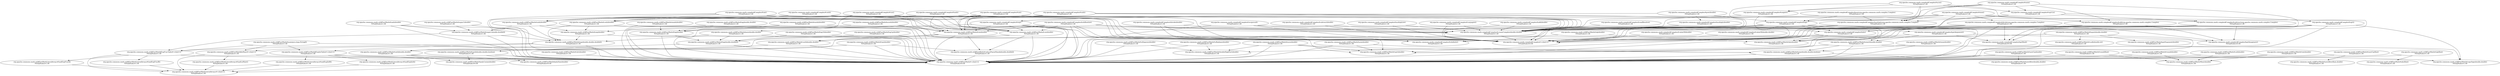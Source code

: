 digraph G {
  "org.apache.commons.math.complex$Complex#tan()" [label="org.apache.commons.math.complex$Complex#tan()\nP(Fail|Node)=1.00"];
  "org.apache.commons.math.util$FastMath#sin(double)" [label="org.apache.commons.math.util$FastMath#sin(double)\nP(Fail|Node)=1.00"];
  "org.apache.commons.math.util$FastMath#<clinit>()" [label="org.apache.commons.math.util$FastMath#<clinit>()\nP(Fail|Node)=0.00"];
  "org.apache.commons.math.util$FastMath#cosh(double)" [label="org.apache.commons.math.util$FastMath#cosh(double)\nP(Fail|Node)=1.00"];
  "org.apache.commons.math.complex$Complex#<clinit>()" [label="org.apache.commons.math.complex$Complex#<clinit>()\nP(Fail|Node)=0.00"];
  "org.apache.commons.math.util$FastMath#cos(double)" [label="org.apache.commons.math.util$FastMath#cos(double)\nP(Fail|Node)=1.00"];
  "org.apache.commons.math.complex$Complex#createComplex(double,double)" [label="org.apache.commons.math.complex$Complex#createComplex(double,double)\nP(Fail|Node)=1.00"];
  "org.apache.commons.math.util$FastMath#sinh(double)" [label="org.apache.commons.math.util$FastMath#sinh(double)\nP(Fail|Node)=1.00"];
  "org.apache.commons.math.util$FastMath#reducePayneHanek(double,double[])" [label="org.apache.commons.math.util$FastMath#reducePayneHanek(double,double[])\nP(Fail|Node)=1.00"];
  "org.apache.commons.math.util$FastMath#sinQ(double,double)" [label="org.apache.commons.math.util$FastMath#sinQ(double,double)\nP(Fail|Node)=1.00"];
  "org.apache.commons.math.util$FastMath#cosQ(double,double)" [label="org.apache.commons.math.util$FastMath#cosQ(double,double)\nP(Fail|Node)=1.00"];
  "org.apache.commons.math.util$FastMath#nextUp(double)" [label="org.apache.commons.math.util$FastMath#nextUp(double)\nP(Fail|Node)=1.00"];
  "org.apache.commons.math.util$FastMath#nextAfter(double,double)" [label="org.apache.commons.math.util$FastMath#nextAfter(double,double)\nP(Fail|Node)=1.00"];
  "org.apache.commons.math.util$FastMath#toRadians(double)" [label="org.apache.commons.math.util$FastMath#toRadians(double)\nP(Fail|Node)=1.00"];
  "org.apache.commons.math.util$FastMath#doubleHighPart(double)" [label="org.apache.commons.math.util$FastMath#doubleHighPart(double)\nP(Fail|Node)=1.00"];
  "org.apache.commons.math.complex$Complex#divide(org.apache.commons.math.complex.Complex)" [label="org.apache.commons.math.complex$Complex#divide(org.apache.commons.math.complex.Complex)\nP(Fail|Node)=1.00"];
  "org.apache.commons.math.complex$Complex#getImaginary()" [label="org.apache.commons.math.complex$Complex#getImaginary()\nP(Fail|Node)=0.00"];
  "org.apache.commons.math.complex$Complex#isInfinite()" [label="org.apache.commons.math.complex$Complex#isInfinite()\nP(Fail|Node)=1.00"];
  "org.apache.commons.math.complex$Complex#getReal()" [label="org.apache.commons.math.complex$Complex#getReal()\nP(Fail|Node)=0.00"];
  "org.apache.commons.math.util$FastMath#abs(double)" [label="org.apache.commons.math.util$FastMath#abs(double)\nP(Fail|Node)=1.00"];
  "org.apache.commons.math.complex$Complex#multiply(double)" [label="org.apache.commons.math.complex$Complex#multiply(double)\nP(Fail|Node)=1.00"];
  "org.apache.commons.math.util$FastMath#log(double,double[])" [label="org.apache.commons.math.util$FastMath#log(double,double[])\nP(Fail|Node)=1.00"];
  "org.apache.commons.math.util$FastMath$lnMant#<clinit>()" [label="org.apache.commons.math.util$FastMath$lnMant#<clinit>()\nP(Fail|Node)=1.00"];
  "org.apache.commons.math.complex$Complex#readResolve()" [label="org.apache.commons.math.complex$Complex#readResolve()\nP(Fail|Node)=1.00"];
  "org.apache.commons.math.util$FastMath#asinh(double)" [label="org.apache.commons.math.util$FastMath#asinh(double)\nP(Fail|Node)=1.00"];
  "org.apache.commons.math.util$FastMath#log(double)" [label="org.apache.commons.math.util$FastMath#log(double)\nP(Fail|Node)=1.00"];
  "org.apache.commons.math.util$FastMath#sqrt(double)" [label="org.apache.commons.math.util$FastMath#sqrt(double)\nP(Fail|Node)=1.00"];
  "org.apache.commons.math.complex$Complex#nthRoot(int)" [label="org.apache.commons.math.complex$Complex#nthRoot(int)\nP(Fail|Node)=1.00"];
  "org.apache.commons.math.util$FastMath#pow(double,double)" [label="org.apache.commons.math.util$FastMath#pow(double,double)\nP(Fail|Node)=1.00"];
  "org.apache.commons.math.complex$Complex#getArgument()" [label="org.apache.commons.math.complex$Complex#getArgument()\nP(Fail|Node)=1.00"];
  "org.apache.commons.math.complex$Complex#abs()" [label="org.apache.commons.math.complex$Complex#abs()\nP(Fail|Node)=1.00"];
  "org.apache.commons.math.util$FastMathLiteralArrays#<clinit>()" [label="org.apache.commons.math.util$FastMathLiteralArrays#<clinit>()\nP(Fail|Node)=1.00"];
  "org.apache.commons.math.util$FastMathLiteralArrays#loadLnMant()" [label="org.apache.commons.math.util$FastMathLiteralArrays#loadLnMant()\nP(Fail|Node)=1.00"];
  "org.apache.commons.math.util$FastMath#tan(double)" [label="org.apache.commons.math.util$FastMath#tan(double)\nP(Fail|Node)=1.00"];
  "org.apache.commons.math.util$FastMath#tanQ(double,double,boolean)" [label="org.apache.commons.math.util$FastMath#tanQ(double,double,boolean)\nP(Fail|Node)=1.00"];
  "org.apache.commons.math.complex$Complex#sin()" [label="org.apache.commons.math.complex$Complex#sin()\nP(Fail|Node)=1.00"];
  "org.apache.commons.math.util$FastMath#exp(double,double,double[])" [label="org.apache.commons.math.util$FastMath#exp(double,double,double[])\nP(Fail|Node)=1.00"];
  "org.apache.commons.math.util$FastMath#expm1(double,double[])" [label="org.apache.commons.math.util$FastMath#expm1(double,double[])\nP(Fail|Node)=1.00"];
  "org.apache.commons.math.util$FastMath#exp(double)" [label="org.apache.commons.math.util$FastMath#exp(double)\nP(Fail|Node)=1.00"];
  "org.apache.commons.math.complex$Complex#acos()" [label="org.apache.commons.math.complex$Complex#acos()\nP(Fail|Node)=1.00"];
  "org.apache.commons.math.complex$Complex#log()" [label="org.apache.commons.math.complex$Complex#log()\nP(Fail|Node)=1.00"];
  "org.apache.commons.math.complex$Complex#sqrt1z()" [label="org.apache.commons.math.complex$Complex#sqrt1z()\nP(Fail|Node)=1.00"];
  "org.apache.commons.math.complex$Complex#negate()" [label="org.apache.commons.math.complex$Complex#negate()\nP(Fail|Node)=1.00"];
  "org.apache.commons.math.complex$Complex#multiply(org.apache.commons.math.complex.Complex)" [label="org.apache.commons.math.complex$Complex#multiply(org.apache.commons.math.complex.Complex)\nP(Fail|Node)=1.00"];
  "org.apache.commons.math.complex$Complex#add(org.apache.commons.math.complex.Complex)" [label="org.apache.commons.math.complex$Complex#add(org.apache.commons.math.complex.Complex)\nP(Fail|Node)=1.00"];
  "org.apache.commons.math.util$FastMath#atan2(double,double)" [label="org.apache.commons.math.util$FastMath#atan2(double,double)\nP(Fail|Node)=1.00"];
  "org.apache.commons.math.util$FastMath$ExpFracTable#<clinit>()" [label="org.apache.commons.math.util$FastMath$ExpFracTable#<clinit>()\nP(Fail|Node)=1.00"];
  "org.apache.commons.math.util$FastMathLiteralArrays#loadExpFracB()" [label="org.apache.commons.math.util$FastMathLiteralArrays#loadExpFracB()\nP(Fail|Node)=1.00"];
  "org.apache.commons.math.util$FastMathLiteralArrays#loadExpFracA()" [label="org.apache.commons.math.util$FastMathLiteralArrays#loadExpFracA()\nP(Fail|Node)=1.00"];
  "org.apache.commons.math.complex$Complex#cos()" [label="org.apache.commons.math.complex$Complex#cos()\nP(Fail|Node)=1.00"];
  "org.apache.commons.math.util$FastMath#atan(double,double,boolean)" [label="org.apache.commons.math.util$FastMath#atan(double,double,boolean)\nP(Fail|Node)=1.00"];
  "org.apache.commons.math.util$FastMath#copySign(double,double)" [label="org.apache.commons.math.util$FastMath#copySign(double,double)\nP(Fail|Node)=1.00"];
  "org.apache.commons.math.complex$Complex#atan()" [label="org.apache.commons.math.complex$Complex#atan()\nP(Fail|Node)=1.00"];
  "org.apache.commons.math.complex$Complex#subtract(org.apache.commons.math.complex.Complex)" [label="org.apache.commons.math.complex$Complex#subtract(org.apache.commons.math.complex.Complex)\nP(Fail|Node)=1.00"];
  "org.apache.commons.math.util$FastMath#log10(double)" [label="org.apache.commons.math.util$FastMath#log10(double)\nP(Fail|Node)=1.00"];
  "org.apache.commons.math.util$FastMath#toDegrees(double)" [label="org.apache.commons.math.util$FastMath#toDegrees(double)\nP(Fail|Node)=1.00"];
  "org.apache.commons.math.util$FastMath#tanh(double)" [label="org.apache.commons.math.util$FastMath#tanh(double)\nP(Fail|Node)=1.00"];
  "org.apache.commons.math.complex$Complex#pow(org.apache.commons.math.complex.Complex)" [label="org.apache.commons.math.complex$Complex#pow(org.apache.commons.math.complex.Complex)\nP(Fail|Node)=1.00"];
  "org.apache.commons.math.complex$Complex#exp()" [label="org.apache.commons.math.complex$Complex#exp()\nP(Fail|Node)=1.00"];
  "org.apache.commons.math.util$FastMath$ExpIntTable#<clinit>()" [label="org.apache.commons.math.util$FastMath$ExpIntTable#<clinit>()\nP(Fail|Node)=1.00"];
  "org.apache.commons.math.util$FastMathLiteralArrays#loadExpIntB()" [label="org.apache.commons.math.util$FastMathLiteralArrays#loadExpIntB()\nP(Fail|Node)=1.00"];
  "org.apache.commons.math.util$FastMathLiteralArrays#loadExpIntA()" [label="org.apache.commons.math.util$FastMathLiteralArrays#loadExpIntA()\nP(Fail|Node)=1.00"];
  "org.apache.commons.math.util$FastMath#asin(double)" [label="org.apache.commons.math.util$FastMath#asin(double)\nP(Fail|Node)=1.00"];
  "org.apache.commons.math.complex$Complex#tanh()" [label="org.apache.commons.math.complex$Complex#tanh()\nP(Fail|Node)=1.00"];
  "org.apache.commons.math.util$FastMath#expm1(double)" [label="org.apache.commons.math.util$FastMath#expm1(double)\nP(Fail|Node)=1.00"];
  "org.apache.commons.math.complex$Complex#sinh()" [label="org.apache.commons.math.complex$Complex#sinh()\nP(Fail|Node)=1.00"];
  "org.apache.commons.math.complex$Complex#sqrt()" [label="org.apache.commons.math.complex$Complex#sqrt()\nP(Fail|Node)=1.00"];
  "org.apache.commons.math.util$FastMath#ceil(double)" [label="org.apache.commons.math.util$FastMath#ceil(double)\nP(Fail|Node)=1.00"];
  "org.apache.commons.math.util$FastMath#floor(double)" [label="org.apache.commons.math.util$FastMath#floor(double)\nP(Fail|Node)=1.00"];
  "org.apache.commons.math.util$FastMath#main(java.lang.String[])" [label="org.apache.commons.math.util$FastMath#main(java.lang.String[])\nP(Fail|Node)=1.00"];
  "org.apache.commons.math.util$FastMath#polyCosine(double)" [label="org.apache.commons.math.util$FastMath#polyCosine(double)\nP(Fail|Node)=0.00"];
  "org.apache.commons.math.util$FastMath#polySine(double)" [label="org.apache.commons.math.util$FastMath#polySine(double)\nP(Fail|Node)=0.00"];
  "org.apache.commons.math.util$FastMath#nextUp(float)" [label="org.apache.commons.math.util$FastMath#nextUp(float)\nP(Fail|Node)=1.00"];
  "org.apache.commons.math.util$FastMath#nextAfter(float,double)" [label="org.apache.commons.math.util$FastMath#nextAfter(float,double)\nP(Fail|Node)=1.00"];
  "org.apache.commons.math.complex$Complex#cosh()" [label="org.apache.commons.math.complex$Complex#cosh()\nP(Fail|Node)=1.00"];
  "org.apache.commons.math.complex$Complex#divide(double)" [label="org.apache.commons.math.complex$Complex#divide(double)\nP(Fail|Node)=1.00"];
  "org.apache.commons.math.complex$Complex#reciprocal()" [label="org.apache.commons.math.complex$Complex#reciprocal()\nP(Fail|Node)=1.00"];
  "org.apache.commons.math.complex$Complex#asin()" [label="org.apache.commons.math.complex$Complex#asin()\nP(Fail|Node)=1.00"];
  "org.apache.commons.math.util$FastMath#cbrt(double)" [label="org.apache.commons.math.util$FastMath#cbrt(double)\nP(Fail|Node)=1.00"];
  "org.apache.commons.math.util$FastMath#acos(double)" [label="org.apache.commons.math.util$FastMath#acos(double)\nP(Fail|Node)=1.00"];
  "org.apache.commons.math.complex$Complex#subtract(double)" [label="org.apache.commons.math.complex$Complex#subtract(double)\nP(Fail|Node)=1.00"];
  "org.apache.commons.math.complex$Complex#multiply(int)" [label="org.apache.commons.math.complex$Complex#multiply(int)\nP(Fail|Node)=1.00"];
  "org.apache.commons.math.util$FastMath#acosh(double)" [label="org.apache.commons.math.util$FastMath#acosh(double)\nP(Fail|Node)=1.00"];
  "org.apache.commons.math.util$FastMath#hypot(double,double)" [label="org.apache.commons.math.util$FastMath#hypot(double,double)\nP(Fail|Node)=1.00"];
  "org.apache.commons.math.util$FastMath#scalb(double,int)" [label="org.apache.commons.math.util$FastMath#scalb(double,int)\nP(Fail|Node)=1.00"];
  "org.apache.commons.math.util$FastMath#getExponent(double)" [label="org.apache.commons.math.util$FastMath#getExponent(double)\nP(Fail|Node)=1.00"];
  "org.apache.commons.math.complex$Complex#valueOf(double)" [label="org.apache.commons.math.complex$Complex#valueOf(double)\nP(Fail|Node)=1.00"];
  "org.apache.commons.math.util$FastMath#ulp(float)" [label="org.apache.commons.math.util$FastMath#ulp(float)\nP(Fail|Node)=1.00"];
  "org.apache.commons.math.util$FastMath#abs(float)" [label="org.apache.commons.math.util$FastMath#abs(float)\nP(Fail|Node)=1.00"];
  "org.apache.commons.math.util$FastMath#atanh(double)" [label="org.apache.commons.math.util$FastMath#atanh(double)\nP(Fail|Node)=1.00"];
  "org.apache.commons.math.util$FastMath#round(float)" [label="org.apache.commons.math.util$FastMath#round(float)\nP(Fail|Node)=1.00"];
  "org.apache.commons.math.util$FastMath#log1p(double)" [label="org.apache.commons.math.util$FastMath#log1p(double)\nP(Fail|Node)=1.00"];
  "org.apache.commons.math.util$FastMath#atan(double)" [label="org.apache.commons.math.util$FastMath#atan(double)\nP(Fail|Node)=1.00"];
  "org.apache.commons.math.complex$Complex#pow(double)" [label="org.apache.commons.math.complex$Complex#pow(double)\nP(Fail|Node)=1.00"];
  "org.apache.commons.math.util$FastMath#rint(double)" [label="org.apache.commons.math.util$FastMath#rint(double)\nP(Fail|Node)=1.00"];
  "org.apache.commons.math.util$FastMath#ulp(double)" [label="org.apache.commons.math.util$FastMath#ulp(double)\nP(Fail|Node)=1.00"];
  "org.apache.commons.math.complex$Complex#conjugate()" [label="org.apache.commons.math.complex$Complex#conjugate()\nP(Fail|Node)=1.00"];
  "org.apache.commons.math.util$FastMath#log(double,double)" [label="org.apache.commons.math.util$FastMath#log(double,double)\nP(Fail|Node)=1.00"];
  "org.apache.commons.math.complex$Complex#add(double)" [label="org.apache.commons.math.complex$Complex#add(double)\nP(Fail|Node)=1.00"];
  "org.apache.commons.math.util$FastMath#round(double)" [label="org.apache.commons.math.util$FastMath#round(double)\nP(Fail|Node)=1.00"];
  "org.apache.commons.math.complex$Complex#valueOf(double,double)" [label="org.apache.commons.math.complex$Complex#valueOf(double,double)\nP(Fail|Node)=1.00"];
  "org.apache.commons.math.complex$Complex#tan()" -> "org.apache.commons.math.util$FastMath#sin(double)";
  "org.apache.commons.math.complex$Complex#tan()" -> "org.apache.commons.math.util$FastMath#<clinit>()";
  "org.apache.commons.math.complex$Complex#tan()" -> "org.apache.commons.math.util$FastMath#cosh(double)";
  "org.apache.commons.math.complex$Complex#tan()" -> "org.apache.commons.math.complex$Complex#<clinit>()";
  "org.apache.commons.math.complex$Complex#tan()" -> "org.apache.commons.math.util$FastMath#cos(double)";
  "org.apache.commons.math.complex$Complex#tan()" -> "org.apache.commons.math.complex$Complex#createComplex(double,double)";
  "org.apache.commons.math.complex$Complex#tan()" -> "org.apache.commons.math.util$FastMath#sinh(double)";
  "org.apache.commons.math.util$FastMath#sin(double)" -> "org.apache.commons.math.util$FastMath#reducePayneHanek(double,double[])";
  "org.apache.commons.math.util$FastMath#sin(double)" -> "org.apache.commons.math.util$FastMath#<clinit>()";
  "org.apache.commons.math.util$FastMath#sin(double)" -> "org.apache.commons.math.util$FastMath#sinQ(double,double)";
  "org.apache.commons.math.util$FastMath#sin(double)" -> "org.apache.commons.math.util$FastMath#cosQ(double,double)";
  "org.apache.commons.math.util$FastMath#cosh(double)" -> "org.apache.commons.math.util$FastMath#exp(double)";
  "org.apache.commons.math.util$FastMath#cosh(double)" -> "org.apache.commons.math.util$FastMath#<clinit>()";
  "org.apache.commons.math.util$FastMath#cosh(double)" -> "org.apache.commons.math.util$FastMath#exp(double,double,double[])";
  "org.apache.commons.math.util$FastMath#cos(double)" -> "org.apache.commons.math.util$FastMath#reducePayneHanek(double,double[])";
  "org.apache.commons.math.util$FastMath#cos(double)" -> "org.apache.commons.math.util$FastMath#<clinit>()";
  "org.apache.commons.math.util$FastMath#cos(double)" -> "org.apache.commons.math.util$FastMath#cosQ(double,double)";
  "org.apache.commons.math.util$FastMath#cos(double)" -> "org.apache.commons.math.util$FastMath#sinQ(double,double)";
  "org.apache.commons.math.complex$Complex#createComplex(double,double)" -> "org.apache.commons.math.complex$Complex#<clinit>()";
  "org.apache.commons.math.util$FastMath#sinh(double)" -> "org.apache.commons.math.util$FastMath#exp(double,double,double[])";
  "org.apache.commons.math.util$FastMath#sinh(double)" -> "org.apache.commons.math.util$FastMath#expm1(double,double[])";
  "org.apache.commons.math.util$FastMath#sinh(double)" -> "org.apache.commons.math.util$FastMath#exp(double)";
  "org.apache.commons.math.util$FastMath#sinh(double)" -> "org.apache.commons.math.util$FastMath#<clinit>()";
  "org.apache.commons.math.util$FastMath#reducePayneHanek(double,double[])" -> "org.apache.commons.math.util$FastMath#<clinit>()";
  "org.apache.commons.math.util$FastMath#sinQ(double,double)" -> "org.apache.commons.math.util$FastMath#<clinit>()";
  "org.apache.commons.math.util$FastMath#sinQ(double,double)" -> "org.apache.commons.math.util$FastMath#polyCosine(double)";
  "org.apache.commons.math.util$FastMath#sinQ(double,double)" -> "org.apache.commons.math.util$FastMath#polySine(double)";
  "org.apache.commons.math.util$FastMath#cosQ(double,double)" -> "org.apache.commons.math.util$FastMath#<clinit>()";
  "org.apache.commons.math.util$FastMath#cosQ(double,double)" -> "org.apache.commons.math.util$FastMath#sinQ(double,double)";
  "org.apache.commons.math.util$FastMath#nextUp(double)" -> "org.apache.commons.math.util$FastMath#<clinit>()";
  "org.apache.commons.math.util$FastMath#nextUp(double)" -> "org.apache.commons.math.util$FastMath#nextAfter(double,double)";
  "org.apache.commons.math.util$FastMath#toRadians(double)" -> "org.apache.commons.math.util$FastMath#<clinit>()";
  "org.apache.commons.math.util$FastMath#toRadians(double)" -> "org.apache.commons.math.util$FastMath#doubleHighPart(double)";
  "org.apache.commons.math.complex$Complex#divide(org.apache.commons.math.complex.Complex)" -> "org.apache.commons.math.complex$Complex#getImaginary()";
  "org.apache.commons.math.complex$Complex#divide(org.apache.commons.math.complex.Complex)" -> "org.apache.commons.math.complex$Complex#<clinit>()";
  "org.apache.commons.math.complex$Complex#divide(org.apache.commons.math.complex.Complex)" -> "org.apache.commons.math.complex$Complex#isInfinite()";
  "org.apache.commons.math.complex$Complex#divide(org.apache.commons.math.complex.Complex)" -> "org.apache.commons.math.complex$Complex#createComplex(double,double)";
  "org.apache.commons.math.complex$Complex#divide(org.apache.commons.math.complex.Complex)" -> "org.apache.commons.math.complex$Complex#getReal()";
  "org.apache.commons.math.complex$Complex#divide(org.apache.commons.math.complex.Complex)" -> "org.apache.commons.math.util$FastMath#abs(double)";
  "org.apache.commons.math.complex$Complex#divide(org.apache.commons.math.complex.Complex)" -> "org.apache.commons.math.util$FastMath#<clinit>()";
  "org.apache.commons.math.complex$Complex#multiply(double)" -> "org.apache.commons.math.complex$Complex#createComplex(double,double)";
  "org.apache.commons.math.complex$Complex#multiply(double)" -> "org.apache.commons.math.complex$Complex#<clinit>()";
  "org.apache.commons.math.util$FastMath#log(double,double[])" -> "org.apache.commons.math.util$FastMath#<clinit>()";
  "org.apache.commons.math.util$FastMath#log(double,double[])" -> "org.apache.commons.math.util$FastMath$lnMant#<clinit>()";
  "org.apache.commons.math.util$FastMath$lnMant#<clinit>()" -> "org.apache.commons.math.util$FastMathLiteralArrays#<clinit>()";
  "org.apache.commons.math.util$FastMath$lnMant#<clinit>()" -> "org.apache.commons.math.util$FastMathLiteralArrays#loadLnMant()";
  "org.apache.commons.math.util$FastMath$lnMant#<clinit>()" -> "org.apache.commons.math.util$FastMath#<clinit>()";
  "org.apache.commons.math.complex$Complex#readResolve()" -> "org.apache.commons.math.complex$Complex#createComplex(double,double)";
  "org.apache.commons.math.util$FastMath#asinh(double)" -> "org.apache.commons.math.util$FastMath#log(double)";
  "org.apache.commons.math.util$FastMath#asinh(double)" -> "org.apache.commons.math.util$FastMath#sqrt(double)";
  "org.apache.commons.math.util$FastMath#asinh(double)" -> "org.apache.commons.math.util$FastMath#<clinit>()";
  "org.apache.commons.math.util$FastMath#log(double)" -> "org.apache.commons.math.util$FastMath#log(double,double[])";
  "org.apache.commons.math.util$FastMath#log(double)" -> "org.apache.commons.math.util$FastMath#<clinit>()";
  "org.apache.commons.math.complex$Complex#nthRoot(int)" -> "org.apache.commons.math.util$FastMath#cos(double)";
  "org.apache.commons.math.complex$Complex#nthRoot(int)" -> "org.apache.commons.math.complex$Complex#createComplex(double,double)";
  "org.apache.commons.math.complex$Complex#nthRoot(int)" -> "org.apache.commons.math.util$FastMath#<clinit>()";
  "org.apache.commons.math.complex$Complex#nthRoot(int)" -> "org.apache.commons.math.util$FastMath#pow(double,double)";
  "org.apache.commons.math.complex$Complex#nthRoot(int)" -> "org.apache.commons.math.complex$Complex#isInfinite()";
  "org.apache.commons.math.complex$Complex#nthRoot(int)" -> "org.apache.commons.math.complex$Complex#getArgument()";
  "org.apache.commons.math.complex$Complex#nthRoot(int)" -> "org.apache.commons.math.util$FastMath#sin(double)";
  "org.apache.commons.math.complex$Complex#nthRoot(int)" -> "org.apache.commons.math.complex$Complex#abs()";
  "org.apache.commons.math.complex$Complex#nthRoot(int)" -> "org.apache.commons.math.complex$Complex#<clinit>()";
  "org.apache.commons.math.util$FastMath#pow(double,double)" -> "org.apache.commons.math.util$FastMath#log(double,double[])";
  "org.apache.commons.math.util$FastMath#pow(double,double)" -> "org.apache.commons.math.util$FastMath#<clinit>()";
  "org.apache.commons.math.util$FastMath#pow(double,double)" -> "org.apache.commons.math.util$FastMath#exp(double,double,double[])";
  "org.apache.commons.math.complex$Complex#getArgument()" -> "org.apache.commons.math.util$FastMath#atan2(double,double)";
  "org.apache.commons.math.complex$Complex#getArgument()" -> "org.apache.commons.math.complex$Complex#getReal()";
  "org.apache.commons.math.complex$Complex#getArgument()" -> "org.apache.commons.math.complex$Complex#getImaginary()";
  "org.apache.commons.math.complex$Complex#getArgument()" -> "org.apache.commons.math.util$FastMath#<clinit>()";
  "org.apache.commons.math.complex$Complex#abs()" -> "org.apache.commons.math.complex$Complex#isInfinite()";
  "org.apache.commons.math.complex$Complex#abs()" -> "org.apache.commons.math.util$FastMath#abs(double)";
  "org.apache.commons.math.complex$Complex#abs()" -> "org.apache.commons.math.util$FastMath#sqrt(double)";
  "org.apache.commons.math.complex$Complex#abs()" -> "org.apache.commons.math.util$FastMath#<clinit>()";
  "org.apache.commons.math.util$FastMathLiteralArrays#loadLnMant()" -> "org.apache.commons.math.util$FastMathLiteralArrays#<clinit>()";
  "org.apache.commons.math.util$FastMath#tan(double)" -> "org.apache.commons.math.util$FastMath#<clinit>()";
  "org.apache.commons.math.util$FastMath#tan(double)" -> "org.apache.commons.math.util$FastMath#tanQ(double,double,boolean)";
  "org.apache.commons.math.util$FastMath#tan(double)" -> "org.apache.commons.math.util$FastMath#reducePayneHanek(double,double[])";
  "org.apache.commons.math.util$FastMath#tanQ(double,double,boolean)" -> "org.apache.commons.math.util$FastMath#polySine(double)";
  "org.apache.commons.math.util$FastMath#tanQ(double,double,boolean)" -> "org.apache.commons.math.util$FastMath#<clinit>()";
  "org.apache.commons.math.util$FastMath#tanQ(double,double,boolean)" -> "org.apache.commons.math.util$FastMath#polyCosine(double)";
  "org.apache.commons.math.complex$Complex#sin()" -> "org.apache.commons.math.util$FastMath#sinh(double)";
  "org.apache.commons.math.complex$Complex#sin()" -> "org.apache.commons.math.util$FastMath#cos(double)";
  "org.apache.commons.math.complex$Complex#sin()" -> "org.apache.commons.math.complex$Complex#<clinit>()";
  "org.apache.commons.math.complex$Complex#sin()" -> "org.apache.commons.math.util$FastMath#cosh(double)";
  "org.apache.commons.math.complex$Complex#sin()" -> "org.apache.commons.math.util$FastMath#<clinit>()";
  "org.apache.commons.math.complex$Complex#sin()" -> "org.apache.commons.math.complex$Complex#createComplex(double,double)";
  "org.apache.commons.math.complex$Complex#sin()" -> "org.apache.commons.math.util$FastMath#sin(double)";
  "org.apache.commons.math.util$FastMath#exp(double,double,double[])" -> "org.apache.commons.math.util$FastMath$ExpFracTable#<clinit>()";
  "org.apache.commons.math.util$FastMath#exp(double,double,double[])" -> "org.apache.commons.math.util$FastMath#<clinit>()";
  "org.apache.commons.math.util$FastMath#exp(double,double,double[])" -> "org.apache.commons.math.util$FastMath$ExpIntTable#<clinit>()";
  "org.apache.commons.math.util$FastMath#expm1(double,double[])" -> "org.apache.commons.math.util$FastMath#<clinit>()";
  "org.apache.commons.math.util$FastMath#expm1(double,double[])" -> "org.apache.commons.math.util$FastMath#exp(double,double,double[])";
  "org.apache.commons.math.util$FastMath#expm1(double,double[])" -> "org.apache.commons.math.util$FastMath$ExpFracTable#<clinit>()";
  "org.apache.commons.math.util$FastMath#exp(double)" -> "org.apache.commons.math.util$FastMath#exp(double,double,double[])";
  "org.apache.commons.math.util$FastMath#exp(double)" -> "org.apache.commons.math.util$FastMath#<clinit>()";
  "org.apache.commons.math.complex$Complex#acos()" -> "org.apache.commons.math.complex$Complex#log()";
  "org.apache.commons.math.complex$Complex#acos()" -> "org.apache.commons.math.complex$Complex#sqrt1z()";
  "org.apache.commons.math.complex$Complex#acos()" -> "org.apache.commons.math.complex$Complex#negate()";
  "org.apache.commons.math.complex$Complex#acos()" -> "org.apache.commons.math.complex$Complex#multiply(org.apache.commons.math.complex.Complex)";
  "org.apache.commons.math.complex$Complex#acos()" -> "org.apache.commons.math.complex$Complex#add(org.apache.commons.math.complex.Complex)";
  "org.apache.commons.math.complex$Complex#acos()" -> "org.apache.commons.math.complex$Complex#<clinit>()";
  "org.apache.commons.math.complex$Complex#log()" -> "org.apache.commons.math.util$FastMath#atan2(double,double)";
  "org.apache.commons.math.complex$Complex#log()" -> "org.apache.commons.math.complex$Complex#abs()";
  "org.apache.commons.math.complex$Complex#log()" -> "org.apache.commons.math.util$FastMath#<clinit>()";
  "org.apache.commons.math.complex$Complex#log()" -> "org.apache.commons.math.complex$Complex#createComplex(double,double)";
  "org.apache.commons.math.complex$Complex#log()" -> "org.apache.commons.math.complex$Complex#<clinit>()";
  "org.apache.commons.math.complex$Complex#log()" -> "org.apache.commons.math.util$FastMath#log(double)";
  "org.apache.commons.math.complex$Complex#sqrt1z()" -> "org.apache.commons.math.complex$Complex#subtract(org.apache.commons.math.complex.Complex)";
  "org.apache.commons.math.complex$Complex#sqrt1z()" -> "org.apache.commons.math.complex$Complex#multiply(org.apache.commons.math.complex.Complex)";
  "org.apache.commons.math.complex$Complex#sqrt1z()" -> "org.apache.commons.math.complex$Complex#createComplex(double,double)";
  "org.apache.commons.math.complex$Complex#sqrt1z()" -> "org.apache.commons.math.complex$Complex#sqrt()";
  "org.apache.commons.math.complex$Complex#negate()" -> "org.apache.commons.math.complex$Complex#<clinit>()";
  "org.apache.commons.math.complex$Complex#negate()" -> "org.apache.commons.math.complex$Complex#createComplex(double,double)";
  "org.apache.commons.math.complex$Complex#multiply(org.apache.commons.math.complex.Complex)" -> "org.apache.commons.math.complex$Complex#createComplex(double,double)";
  "org.apache.commons.math.complex$Complex#multiply(org.apache.commons.math.complex.Complex)" -> "org.apache.commons.math.complex$Complex#<clinit>()";
  "org.apache.commons.math.complex$Complex#add(org.apache.commons.math.complex.Complex)" -> "org.apache.commons.math.complex$Complex#getImaginary()";
  "org.apache.commons.math.complex$Complex#add(org.apache.commons.math.complex.Complex)" -> "org.apache.commons.math.complex$Complex#<clinit>()";
  "org.apache.commons.math.complex$Complex#add(org.apache.commons.math.complex.Complex)" -> "org.apache.commons.math.complex$Complex#createComplex(double,double)";
  "org.apache.commons.math.complex$Complex#add(org.apache.commons.math.complex.Complex)" -> "org.apache.commons.math.complex$Complex#getReal()";
  "org.apache.commons.math.util$FastMath#atan2(double,double)" -> "org.apache.commons.math.util$FastMath#atan(double,double,boolean)";
  "org.apache.commons.math.util$FastMath#atan2(double,double)" -> "org.apache.commons.math.util$FastMath#copySign(double,double)";
  "org.apache.commons.math.util$FastMath#atan2(double,double)" -> "org.apache.commons.math.util$FastMath#doubleHighPart(double)";
  "org.apache.commons.math.util$FastMath#atan2(double,double)" -> "org.apache.commons.math.util$FastMath#<clinit>()";
  "org.apache.commons.math.util$FastMath$ExpFracTable#<clinit>()" -> "org.apache.commons.math.util$FastMathLiteralArrays#loadExpFracB()";
  "org.apache.commons.math.util$FastMath$ExpFracTable#<clinit>()" -> "org.apache.commons.math.util$FastMath#<clinit>()";
  "org.apache.commons.math.util$FastMath$ExpFracTable#<clinit>()" -> "org.apache.commons.math.util$FastMathLiteralArrays#loadExpFracA()";
  "org.apache.commons.math.util$FastMath$ExpFracTable#<clinit>()" -> "org.apache.commons.math.util$FastMathLiteralArrays#<clinit>()";
  "org.apache.commons.math.util$FastMathLiteralArrays#loadExpFracB()" -> "org.apache.commons.math.util$FastMathLiteralArrays#<clinit>()";
  "org.apache.commons.math.util$FastMathLiteralArrays#loadExpFracA()" -> "org.apache.commons.math.util$FastMathLiteralArrays#<clinit>()";
  "org.apache.commons.math.complex$Complex#cos()" -> "org.apache.commons.math.util$FastMath#sin(double)";
  "org.apache.commons.math.complex$Complex#cos()" -> "org.apache.commons.math.complex$Complex#createComplex(double,double)";
  "org.apache.commons.math.complex$Complex#cos()" -> "org.apache.commons.math.util$FastMath#<clinit>()";
  "org.apache.commons.math.complex$Complex#cos()" -> "org.apache.commons.math.util$FastMath#cos(double)";
  "org.apache.commons.math.complex$Complex#cos()" -> "org.apache.commons.math.util$FastMath#sinh(double)";
  "org.apache.commons.math.complex$Complex#cos()" -> "org.apache.commons.math.util$FastMath#cosh(double)";
  "org.apache.commons.math.complex$Complex#cos()" -> "org.apache.commons.math.complex$Complex#<clinit>()";
  "org.apache.commons.math.util$FastMath#atan(double,double,boolean)" -> "org.apache.commons.math.util$FastMath#copySign(double,double)";
  "org.apache.commons.math.util$FastMath#atan(double,double,boolean)" -> "org.apache.commons.math.util$FastMath#<clinit>()";
  "org.apache.commons.math.complex$Complex#atan()" -> "org.apache.commons.math.complex$Complex#add(org.apache.commons.math.complex.Complex)";
  "org.apache.commons.math.complex$Complex#atan()" -> "org.apache.commons.math.complex$Complex#<clinit>()";
  "org.apache.commons.math.complex$Complex#atan()" -> "org.apache.commons.math.complex$Complex#divide(org.apache.commons.math.complex.Complex)";
  "org.apache.commons.math.complex$Complex#atan()" -> "org.apache.commons.math.complex$Complex#createComplex(double,double)";
  "org.apache.commons.math.complex$Complex#atan()" -> "org.apache.commons.math.complex$Complex#log()";
  "org.apache.commons.math.complex$Complex#atan()" -> "org.apache.commons.math.complex$Complex#subtract(org.apache.commons.math.complex.Complex)";
  "org.apache.commons.math.complex$Complex#atan()" -> "org.apache.commons.math.complex$Complex#multiply(org.apache.commons.math.complex.Complex)";
  "org.apache.commons.math.complex$Complex#subtract(org.apache.commons.math.complex.Complex)" -> "org.apache.commons.math.complex$Complex#createComplex(double,double)";
  "org.apache.commons.math.complex$Complex#subtract(org.apache.commons.math.complex.Complex)" -> "org.apache.commons.math.complex$Complex#getReal()";
  "org.apache.commons.math.complex$Complex#subtract(org.apache.commons.math.complex.Complex)" -> "org.apache.commons.math.complex$Complex#<clinit>()";
  "org.apache.commons.math.complex$Complex#subtract(org.apache.commons.math.complex.Complex)" -> "org.apache.commons.math.complex$Complex#getImaginary()";
  "org.apache.commons.math.util$FastMath#log10(double)" -> "org.apache.commons.math.util$FastMath#<clinit>()";
  "org.apache.commons.math.util$FastMath#log10(double)" -> "org.apache.commons.math.util$FastMath#log(double,double[])";
  "org.apache.commons.math.util$FastMath#toDegrees(double)" -> "org.apache.commons.math.util$FastMath#doubleHighPart(double)";
  "org.apache.commons.math.util$FastMath#toDegrees(double)" -> "org.apache.commons.math.util$FastMath#<clinit>()";
  "org.apache.commons.math.util$FastMath#tanh(double)" -> "org.apache.commons.math.util$FastMath#expm1(double,double[])";
  "org.apache.commons.math.util$FastMath#tanh(double)" -> "org.apache.commons.math.util$FastMath#exp(double,double,double[])";
  "org.apache.commons.math.util$FastMath#tanh(double)" -> "org.apache.commons.math.util$FastMath#<clinit>()";
  "org.apache.commons.math.complex$Complex#pow(org.apache.commons.math.complex.Complex)" -> "org.apache.commons.math.complex$Complex#exp()";
  "org.apache.commons.math.complex$Complex#pow(org.apache.commons.math.complex.Complex)" -> "org.apache.commons.math.complex$Complex#multiply(org.apache.commons.math.complex.Complex)";
  "org.apache.commons.math.complex$Complex#pow(org.apache.commons.math.complex.Complex)" -> "org.apache.commons.math.complex$Complex#log()";
  "org.apache.commons.math.complex$Complex#exp()" -> "org.apache.commons.math.util$FastMath#sin(double)";
  "org.apache.commons.math.complex$Complex#exp()" -> "org.apache.commons.math.util$FastMath#exp(double)";
  "org.apache.commons.math.complex$Complex#exp()" -> "org.apache.commons.math.util$FastMath#<clinit>()";
  "org.apache.commons.math.complex$Complex#exp()" -> "org.apache.commons.math.complex$Complex#<clinit>()";
  "org.apache.commons.math.complex$Complex#exp()" -> "org.apache.commons.math.util$FastMath#cos(double)";
  "org.apache.commons.math.complex$Complex#exp()" -> "org.apache.commons.math.complex$Complex#createComplex(double,double)";
  "org.apache.commons.math.util$FastMath$ExpIntTable#<clinit>()" -> "org.apache.commons.math.util$FastMathLiteralArrays#loadExpIntB()";
  "org.apache.commons.math.util$FastMath$ExpIntTable#<clinit>()" -> "org.apache.commons.math.util$FastMathLiteralArrays#loadExpIntA()";
  "org.apache.commons.math.util$FastMath$ExpIntTable#<clinit>()" -> "org.apache.commons.math.util$FastMathLiteralArrays#<clinit>()";
  "org.apache.commons.math.util$FastMath$ExpIntTable#<clinit>()" -> "org.apache.commons.math.util$FastMath#<clinit>()";
  "org.apache.commons.math.util$FastMathLiteralArrays#loadExpIntB()" -> "org.apache.commons.math.util$FastMathLiteralArrays#<clinit>()";
  "org.apache.commons.math.util$FastMathLiteralArrays#loadExpIntA()" -> "org.apache.commons.math.util$FastMathLiteralArrays#<clinit>()";
  "org.apache.commons.math.util$FastMath#asin(double)" -> "org.apache.commons.math.util$FastMath#atan(double,double,boolean)";
  "org.apache.commons.math.util$FastMath#asin(double)" -> "org.apache.commons.math.util$FastMath#sqrt(double)";
  "org.apache.commons.math.util$FastMath#asin(double)" -> "org.apache.commons.math.util$FastMath#<clinit>()";
  "org.apache.commons.math.complex$Complex#tanh()" -> "org.apache.commons.math.util$FastMath#cosh(double)";
  "org.apache.commons.math.complex$Complex#tanh()" -> "org.apache.commons.math.complex$Complex#createComplex(double,double)";
  "org.apache.commons.math.complex$Complex#tanh()" -> "org.apache.commons.math.complex$Complex#<clinit>()";
  "org.apache.commons.math.complex$Complex#tanh()" -> "org.apache.commons.math.util$FastMath#sin(double)";
  "org.apache.commons.math.complex$Complex#tanh()" -> "org.apache.commons.math.util$FastMath#sinh(double)";
  "org.apache.commons.math.complex$Complex#tanh()" -> "org.apache.commons.math.util$FastMath#cos(double)";
  "org.apache.commons.math.complex$Complex#tanh()" -> "org.apache.commons.math.util$FastMath#<clinit>()";
  "org.apache.commons.math.util$FastMath#expm1(double)" -> "org.apache.commons.math.util$FastMath#<clinit>()";
  "org.apache.commons.math.util$FastMath#expm1(double)" -> "org.apache.commons.math.util$FastMath#expm1(double,double[])";
  "org.apache.commons.math.complex$Complex#sinh()" -> "org.apache.commons.math.util$FastMath#sinh(double)";
  "org.apache.commons.math.complex$Complex#sinh()" -> "org.apache.commons.math.util$FastMath#sin(double)";
  "org.apache.commons.math.complex$Complex#sinh()" -> "org.apache.commons.math.complex$Complex#<clinit>()";
  "org.apache.commons.math.complex$Complex#sinh()" -> "org.apache.commons.math.util$FastMath#cos(double)";
  "org.apache.commons.math.complex$Complex#sinh()" -> "org.apache.commons.math.util$FastMath#cosh(double)";
  "org.apache.commons.math.complex$Complex#sinh()" -> "org.apache.commons.math.complex$Complex#createComplex(double,double)";
  "org.apache.commons.math.complex$Complex#sinh()" -> "org.apache.commons.math.util$FastMath#<clinit>()";
  "org.apache.commons.math.complex$Complex#sqrt()" -> "org.apache.commons.math.util$FastMath#copySign(double,double)";
  "org.apache.commons.math.complex$Complex#sqrt()" -> "org.apache.commons.math.complex$Complex#createComplex(double,double)";
  "org.apache.commons.math.complex$Complex#sqrt()" -> "org.apache.commons.math.util$FastMath#<clinit>()";
  "org.apache.commons.math.complex$Complex#sqrt()" -> "org.apache.commons.math.complex$Complex#abs()";
  "org.apache.commons.math.complex$Complex#sqrt()" -> "org.apache.commons.math.util$FastMath#sqrt(double)";
  "org.apache.commons.math.complex$Complex#sqrt()" -> "org.apache.commons.math.complex$Complex#<clinit>()";
  "org.apache.commons.math.complex$Complex#sqrt()" -> "org.apache.commons.math.util$FastMath#abs(double)";
  "org.apache.commons.math.util$FastMath#ceil(double)" -> "org.apache.commons.math.util$FastMath#floor(double)";
  "org.apache.commons.math.util$FastMath#ceil(double)" -> "org.apache.commons.math.util$FastMath#<clinit>()";
  "org.apache.commons.math.util$FastMath#main(java.lang.String[])" -> "org.apache.commons.math.util$FastMath$ExpIntTable#<clinit>()";
  "org.apache.commons.math.util$FastMath#main(java.lang.String[])" -> "org.apache.commons.math.util$FastMath#<clinit>()";
  "org.apache.commons.math.util$FastMath#main(java.lang.String[])" -> "org.apache.commons.math.util$FastMath$ExpFracTable#<clinit>()";
  "org.apache.commons.math.util$FastMath#main(java.lang.String[])" -> "org.apache.commons.math.util$FastMath$lnMant#<clinit>()";
  "org.apache.commons.math.util$FastMath#nextUp(float)" -> "org.apache.commons.math.util$FastMath#<clinit>()";
  "org.apache.commons.math.util$FastMath#nextUp(float)" -> "org.apache.commons.math.util$FastMath#nextAfter(float,double)";
  "org.apache.commons.math.complex$Complex#cosh()" -> "org.apache.commons.math.util$FastMath#<clinit>()";
  "org.apache.commons.math.complex$Complex#cosh()" -> "org.apache.commons.math.util$FastMath#sin(double)";
  "org.apache.commons.math.complex$Complex#cosh()" -> "org.apache.commons.math.complex$Complex#createComplex(double,double)";
  "org.apache.commons.math.complex$Complex#cosh()" -> "org.apache.commons.math.util$FastMath#sinh(double)";
  "org.apache.commons.math.complex$Complex#cosh()" -> "org.apache.commons.math.util$FastMath#cos(double)";
  "org.apache.commons.math.complex$Complex#cosh()" -> "org.apache.commons.math.complex$Complex#<clinit>()";
  "org.apache.commons.math.complex$Complex#cosh()" -> "org.apache.commons.math.util$FastMath#cosh(double)";
  "org.apache.commons.math.complex$Complex#divide(double)" -> "org.apache.commons.math.complex$Complex#createComplex(double,double)";
  "org.apache.commons.math.complex$Complex#divide(double)" -> "org.apache.commons.math.complex$Complex#isInfinite()";
  "org.apache.commons.math.complex$Complex#divide(double)" -> "org.apache.commons.math.complex$Complex#<clinit>()";
  "org.apache.commons.math.complex$Complex#reciprocal()" -> "org.apache.commons.math.util$FastMath#abs(double)";
  "org.apache.commons.math.complex$Complex#reciprocal()" -> "org.apache.commons.math.complex$Complex#<clinit>()";
  "org.apache.commons.math.complex$Complex#reciprocal()" -> "org.apache.commons.math.util$FastMath#<clinit>()";
  "org.apache.commons.math.complex$Complex#reciprocal()" -> "org.apache.commons.math.complex$Complex#createComplex(double,double)";
  "org.apache.commons.math.complex$Complex#asin()" -> "org.apache.commons.math.complex$Complex#<clinit>()";
  "org.apache.commons.math.complex$Complex#asin()" -> "org.apache.commons.math.complex$Complex#log()";
  "org.apache.commons.math.complex$Complex#asin()" -> "org.apache.commons.math.complex$Complex#add(org.apache.commons.math.complex.Complex)";
  "org.apache.commons.math.complex$Complex#asin()" -> "org.apache.commons.math.complex$Complex#multiply(org.apache.commons.math.complex.Complex)";
  "org.apache.commons.math.complex$Complex#asin()" -> "org.apache.commons.math.complex$Complex#sqrt1z()";
  "org.apache.commons.math.complex$Complex#asin()" -> "org.apache.commons.math.complex$Complex#negate()";
  "org.apache.commons.math.util$FastMath#cbrt(double)" -> "org.apache.commons.math.util$FastMath#<clinit>()";
  "org.apache.commons.math.util$FastMath#acos(double)" -> "org.apache.commons.math.util$FastMath#doubleHighPart(double)";
  "org.apache.commons.math.util$FastMath#acos(double)" -> "org.apache.commons.math.util$FastMath#atan(double,double,boolean)";
  "org.apache.commons.math.util$FastMath#acos(double)" -> "org.apache.commons.math.util$FastMath#<clinit>()";
  "org.apache.commons.math.util$FastMath#acos(double)" -> "org.apache.commons.math.util$FastMath#sqrt(double)";
  "org.apache.commons.math.complex$Complex#subtract(double)" -> "org.apache.commons.math.complex$Complex#<clinit>()";
  "org.apache.commons.math.complex$Complex#subtract(double)" -> "org.apache.commons.math.complex$Complex#createComplex(double,double)";
  "org.apache.commons.math.complex$Complex#multiply(int)" -> "org.apache.commons.math.complex$Complex#<clinit>()";
  "org.apache.commons.math.complex$Complex#multiply(int)" -> "org.apache.commons.math.complex$Complex#createComplex(double,double)";
  "org.apache.commons.math.util$FastMath#acosh(double)" -> "org.apache.commons.math.util$FastMath#sqrt(double)";
  "org.apache.commons.math.util$FastMath#acosh(double)" -> "org.apache.commons.math.util$FastMath#log(double)";
  "org.apache.commons.math.util$FastMath#acosh(double)" -> "org.apache.commons.math.util$FastMath#<clinit>()";
  "org.apache.commons.math.util$FastMath#hypot(double,double)" -> "org.apache.commons.math.util$FastMath#abs(double)";
  "org.apache.commons.math.util$FastMath#hypot(double,double)" -> "org.apache.commons.math.util$FastMath#sqrt(double)";
  "org.apache.commons.math.util$FastMath#hypot(double,double)" -> "org.apache.commons.math.util$FastMath#<clinit>()";
  "org.apache.commons.math.util$FastMath#hypot(double,double)" -> "org.apache.commons.math.util$FastMath#scalb(double,int)";
  "org.apache.commons.math.util$FastMath#hypot(double,double)" -> "org.apache.commons.math.util$FastMath#getExponent(double)";
  "org.apache.commons.math.complex$Complex#valueOf(double)" -> "org.apache.commons.math.complex$Complex#<clinit>()";
  "org.apache.commons.math.util$FastMath#ulp(float)" -> "org.apache.commons.math.util$FastMath#<clinit>()";
  "org.apache.commons.math.util$FastMath#ulp(float)" -> "org.apache.commons.math.util$FastMath#abs(float)";
  "org.apache.commons.math.util$FastMath#atanh(double)" -> "org.apache.commons.math.util$FastMath#<clinit>()";
  "org.apache.commons.math.util$FastMath#atanh(double)" -> "org.apache.commons.math.util$FastMath#log(double)";
  "org.apache.commons.math.util$FastMath#round(float)" -> "org.apache.commons.math.util$FastMath#floor(double)";
  "org.apache.commons.math.util$FastMath#round(float)" -> "org.apache.commons.math.util$FastMath#<clinit>()";
  "org.apache.commons.math.util$FastMath#log1p(double)" -> "org.apache.commons.math.util$FastMath#log(double,double[])";
  "org.apache.commons.math.util$FastMath#log1p(double)" -> "org.apache.commons.math.util$FastMath#<clinit>()";
  "org.apache.commons.math.util$FastMath#atan(double)" -> "org.apache.commons.math.util$FastMath#<clinit>()";
  "org.apache.commons.math.util$FastMath#atan(double)" -> "org.apache.commons.math.util$FastMath#atan(double,double,boolean)";
  "org.apache.commons.math.complex$Complex#pow(double)" -> "org.apache.commons.math.complex$Complex#exp()";
  "org.apache.commons.math.complex$Complex#pow(double)" -> "org.apache.commons.math.complex$Complex#multiply(double)";
  "org.apache.commons.math.complex$Complex#pow(double)" -> "org.apache.commons.math.complex$Complex#log()";
  "org.apache.commons.math.util$FastMath#rint(double)" -> "org.apache.commons.math.util$FastMath#floor(double)";
  "org.apache.commons.math.util$FastMath#rint(double)" -> "org.apache.commons.math.util$FastMath#<clinit>()";
  "org.apache.commons.math.util$FastMath#ulp(double)" -> "org.apache.commons.math.util$FastMath#abs(double)";
  "org.apache.commons.math.util$FastMath#ulp(double)" -> "org.apache.commons.math.util$FastMath#<clinit>()";
  "org.apache.commons.math.complex$Complex#conjugate()" -> "org.apache.commons.math.complex$Complex#createComplex(double,double)";
  "org.apache.commons.math.complex$Complex#conjugate()" -> "org.apache.commons.math.complex$Complex#<clinit>()";
  "org.apache.commons.math.util$FastMath#log(double,double)" -> "org.apache.commons.math.util$FastMath#<clinit>()";
  "org.apache.commons.math.util$FastMath#log(double,double)" -> "org.apache.commons.math.util$FastMath#log(double)";
  "org.apache.commons.math.complex$Complex#add(double)" -> "org.apache.commons.math.complex$Complex#createComplex(double,double)";
  "org.apache.commons.math.complex$Complex#add(double)" -> "org.apache.commons.math.complex$Complex#<clinit>()";
  "org.apache.commons.math.util$FastMath#round(double)" -> "org.apache.commons.math.util$FastMath#floor(double)";
  "org.apache.commons.math.util$FastMath#round(double)" -> "org.apache.commons.math.util$FastMath#<clinit>()";
  "org.apache.commons.math.complex$Complex#valueOf(double,double)" -> "org.apache.commons.math.complex$Complex#<clinit>()";
}

